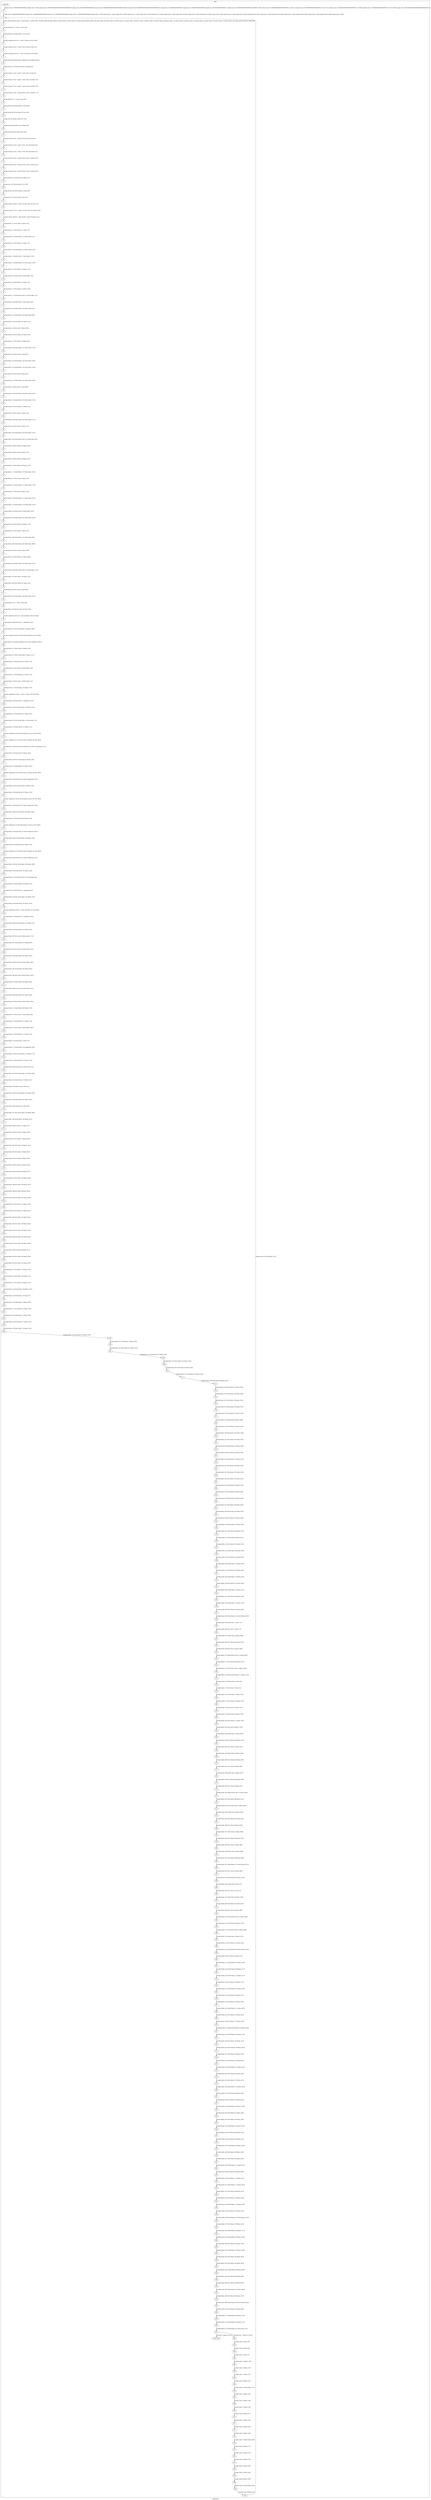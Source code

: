 digraph G {
label="Btor2XCFA";
subgraph cluster_0 {
label="main";
main_init[];
l1[];
l3[];
l4[];
l5[];
l6[];
l7[];
l8[];
l9[];
l10[];
l11[];
l12[];
l13[];
l14[];
l15[];
l16[];
l17[];
l18[];
l19[];
l20[];
l21[];
l22[];
l23[];
l24[];
l25[];
l26[];
l27[];
l28[];
l29[];
l30[];
l31[];
l32[];
l33[];
l34[];
l35[];
l36[];
l37[];
l38[];
l39[];
l40[];
l41[];
l42[];
l43[];
l44[];
l45[];
l46[];
l47[];
l48[];
l49[];
l50[];
l51[];
l52[];
l53[];
l54[];
l55[];
l56[];
l57[];
l58[];
l59[];
l60[];
l61[];
l62[];
l63[];
l64[];
l65[];
l66[];
l67[];
l68[];
l69[];
l70[];
l71[];
l72[];
l73[];
l74[];
l75[];
l76[];
l77[];
l78[];
l79[];
l80[];
l81[];
l82[];
l83[];
l84[];
l85[];
l86[];
l87[];
l88[];
l89[];
l90[];
l91[];
l92[];
l93[];
l94[];
l95[];
l96[];
l97[];
l98[];
l99[];
l100[];
l101[];
l102[];
l103[];
l104[];
l105[];
l106[];
l107[];
l108[];
l109[];
l110[];
l111[];
l112[];
l113[];
l114[];
l115[];
l116[];
l117[];
l118[];
l119[];
l120[];
l121[];
l122[];
l123[];
l124[];
l125[];
l126[];
l127[];
l128[];
l129[];
l130[];
l131[];
l132[];
l133[];
l134[];
l135[];
l136[];
l137[];
l138[];
l139[];
l140[];
l141[];
l142[];
l143[];
l144[];
l145[];
l146[];
l147[];
l148[];
l149[];
l150[];
l151[];
l152[];
l153[];
l154[];
l155[];
l156[];
l157[];
l158[];
l159[];
l160[];
l161[];
l162[];
l163[];
l164[];
l165[];
l166[];
l167[];
l168[];
l169[];
l170[];
l171[];
l172[];
l173[];
l174[];
l175[];
l176[];
l177[];
l178[];
l179[];
l180[];
l181[];
l182[];
l183[];
l184[];
l185[];
l186[];
l187[];
l188[];
l189[];
l190[];
l191[];
l192[];
l193[];
l194[];
l195[];
l196[];
l197[];
l198[];
l199[];
l200[];
l201[];
l202[];
l203[];
l204[];
l205[];
l206[];
l207[];
l208[];
l209[];
l210[];
l211[];
l212[];
l213[];
l214[];
l215[];
l216[];
l217[];
l218[];
l219[];
l220[];
l221[];
l222[];
l223[];
l224[];
l225[];
l226[];
l227[];
l228[];
l229[];
l230[];
l231[];
l232[];
l233[];
l234[];
l235[];
l236[];
l237[];
l238[];
l239[];
l240[];
l241[];
l242[];
l243[];
l244[];
l245[];
l246[];
l247[];
l248[];
l249[];
l250[];
l251[];
l252[];
l253[];
l254[];
l255[];
l256[];
l257[];
l258[];
l259[];
l260[];
l261[];
l262[];
l263[];
l264[];
l265[];
l266[];
l267[];
l268[];
l269[];
l270[];
l271[];
l272[];
l273[];
l274[];
l275[];
l276[];
l277[];
l278[];
l279[];
l280[];
l281[];
l282[];
l283[];
l284[];
l285[];
l286[];
l287[];
l288[];
l289[];
l290[];
l291[];
l292[];
l293[];
l294[];
l295[];
l296[];
l297[];
l298[];
l299[];
l300[];
l301[];
l302[];
l303[];
l304[];
l305[];
l306[];
l307[];
l308[];
l309[];
l310[];
l311[];
l312[];
l313[];
l314[];
l315[];
l316[];
l317[];
l318[];
l319[];
l320[];
l321[];
l322[];
l323[];
l324[];
l325[];
l326[];
l327[];
l328[];
l329[];
l330[];
l331[];
l332[];
l333[];
l334[];
l335[];
l336[];
l337[];
l338[];
l339[];
l340[];
l341[];
l342[];
l343[];
l344[];
l345[];
l346[];
l347[];
l348[];
l349[];
l350[];
l351[];
l352[];
l353[];
l354[];
l355[];
l356[];
l357[];
main_error[];
l358[];
l359[];
l360[];
l361[];
l362[];
l363[];
l364[];
l365[];
l366[];
l367[];
l368[];
l369[];
l370[];
l371[];
l372[];
l373[];
l374[];
l375[];
l376[];
l377[];
l378[];
l379[];
l380[];
l381[];
l382[];
main_init -> l1 [label="[(assign const_5 #b0000000000000000),(assign const_14 #b0),(assign const_57 #b00000000000000000000000000000000),(assign const_58 #b0000000000000000),(assign const_60 #b00000000000000000000000000010000),(assign const_63 #b00000000000000000000000000000001),(assign const_70 #b0000000000000001),(assign const_73 #b0000000000000000),(assign const_99 #b0000000000000011),(assign const_208 #b00000000000000000001100000111000),(assign const_224 #b00000000000000000000001111100111),(assign const_226 #b00000000000000000001011101101111),(assign const_232 #b00000000000000000000001111101000),(assign const_237 #b00000000000000000001011010101000),(assign const_246 #b00000000000000000000000000000101)] "];
l3 -> l4 [label="[(havoc input_69),(havoc input_71),(havoc input_72),(havoc input_74),(havoc input_80),(havoc input_81),(havoc input_82),(havoc input_87),(havoc input_98),(havoc input_100),(havoc input_103),(havoc input_110),(havoc input_115),(havoc input_119),(havoc input_132),(havoc input_142),(havoc input_146),(havoc input_151),(havoc input_153),(havoc input_157),(havoc input_161),(havoc input_165),(havoc input_174),(havoc input_181),(havoc input_183),(havoc input_189)] "];
l4 -> l5 [label="[(assign binary_59 (++ state_12 const_58))] "];
l5 -> l6 [label="[(assign binary_61 (bvashr binary_59 const_60))] "];
l6 -> l7 [label="[(assign comparison_62 (ite (= const_57 binary_61) #b1 #b0))] "];
l7 -> l8 [label="[(assign ternary_64 (ite (= state_33 #b1) const_63 const_57))] "];
l8 -> l9 [label="[(assign comparison_65 (ite (= const_63 ternary_64) #b1 #b0))] "];
l9 -> l10 [label="[(assign binary_66 (bvand (bvnot comparison_62) comparison_65))] "];
l10 -> l11 [label="[(assign binary_67 (bvand (bvnot state_55) binary_66))] "];
l11 -> l12 [label="[(assign ternary_75 (ite (= input_74 #b1) const_70 state_6))] "];
l12 -> l13 [label="[(assign ternary_76 (ite (= input_72 #b1) const_73 ternary_75))] "];
l13 -> l14 [label="[(assign ternary_77 (ite (= input_71 #b1) const_70 ternary_76))] "];
l14 -> l15 [label="[(assign ternary_78 (ite (= input_69 #b1) const_70 ternary_77))] "];
l15 -> l16 [label="[(assign binary_83 (++ state_8 const_58))] "];
l16 -> l17 [label="[(assign binary_84 (bvashr binary_83 const_60))] "];
l17 -> l18 [label="[(assign binary_85 (bvsub binary_84 const_63))] "];
l18 -> l19 [label="[(assign slice_86 (extract binary_85 0 16))] "];
l19 -> l20 [label="[(assign binary_88 (bvadd const_63 binary_84))] "];
l20 -> l21 [label="[(assign slice_89 (extract binary_88 0 16))] "];
l21 -> l22 [label="[(assign ternary_90 (ite (= input_87 #b1) slice_89 state_8))] "];
l22 -> l23 [label="[(assign ternary_91 (ite (= input_74 #b1) slice_86 ternary_90))] "];
l23 -> l24 [label="[(assign ternary_92 (ite (= input_72 #b1) slice_86 ternary_91))] "];
l24 -> l25 [label="[(assign ternary_93 (ite (= input_82 #b1) const_73 ternary_92))] "];
l25 -> l26 [label="[(assign ternary_94 (ite (= input_81 #b1) const_73 ternary_93))] "];
l26 -> l27 [label="[(assign ternary_95 (ite (= input_80 #b1) const_73 ternary_94))] "];
l27 -> l28 [label="[(assign binary_101 (bvadd const_63 binary_61))] "];
l28 -> l29 [label="[(assign slice_102 (extract binary_101 0 16))] "];
l29 -> l30 [label="[(assign binary_104 (bvsub binary_61 const_63))] "];
l30 -> l31 [label="[(assign slice_105 (extract binary_104 0 16))] "];
l31 -> l32 [label="[(assign ternary_106 (ite (= input_103 #b1) slice_105 state_12))] "];
l32 -> l33 [label="[(assign ternary_107 (ite (= input_100 #b1) slice_102 ternary_106))] "];
l33 -> l34 [label="[(assign ternary_108 (ite (= input_98 #b1) const_99 ternary_107))] "];
l34 -> l35 [label="[(assign binary_111 (bvor state_15 input_110))] "];
l35 -> l36 [label="[(assign binary_112 (bvor binary_111 input_74))] "];
l36 -> l37 [label="[(assign binary_113 (bvand binary_112 (bvnot input_72)))] "];
l37 -> l38 [label="[(assign binary_114 (bvor binary_113 input_71))] "];
l38 -> l39 [label="[(assign binary_116 (bvand binary_114 (bvnot input_115)))] "];
l39 -> l40 [label="[(assign binary_118 (bvand state_17 (bvnot input_110)))] "];
l40 -> l41 [label="[(assign binary_120 (bvand binary_118 (bvnot input_119)))] "];
l41 -> l42 [label="[(assign binary_121 (bvor binary_120 input_115))] "];
l42 -> l43 [label="[(assign binary_123 (bvand state_19 (bvnot input_74)))] "];
l43 -> l44 [label="[(assign binary_124 (bvor binary_123 input_72))] "];
l44 -> l45 [label="[(assign binary_125 (bvor binary_124 input_119))] "];
l45 -> l46 [label="[(assign binary_127 (bvand (bvnot state_21) (bvnot input_71)))] "];
l46 -> l47 [label="[(assign binary_129 (bvand state_23 (bvnot input_82)))] "];
l47 -> l48 [label="[(assign binary_130 (bvand binary_129 (bvnot input_81)))] "];
l48 -> l49 [label="[(assign binary_131 (bvand binary_130 (bvnot input_80)))] "];
l49 -> l50 [label="[(assign binary_133 (bvor binary_131 input_132))] "];
l50 -> l51 [label="[(assign binary_135 (bvor state_25 input_103))] "];
l51 -> l52 [label="[(assign binary_136 (bvor binary_135 input_100))] "];
l52 -> l53 [label="[(assign binary_137 (bvor binary_136 input_98))] "];
l53 -> l54 [label="[(assign binary_138 (bvand binary_137 (bvnot input_115)))] "];
l54 -> l55 [label="[(assign binary_140 (bvor state_27 input_81))] "];
l55 -> l56 [label="[(assign binary_141 (bvand binary_140 (bvnot input_103)))] "];
l56 -> l57 [label="[(assign binary_143 (bvand binary_141 (bvnot input_142)))] "];
l57 -> l58 [label="[(assign binary_145 (bvor state_29 input_82))] "];
l58 -> l59 [label="[(assign binary_147 (bvand binary_145 (bvnot input_146)))] "];
l59 -> l60 [label="[(assign binary_149 (bvor state_31 input_80))] "];
l60 -> l61 [label="[(assign binary_150 (bvand binary_149 (bvnot input_100)))] "];
l61 -> l62 [label="[(assign binary_152 (bvand binary_150 (bvnot input_151)))] "];
l62 -> l63 [label="[(assign binary_154 (bvor binary_152 input_153))] "];
l63 -> l64 [label="[(assign binary_156 (bvor state_33 input_142))] "];
l64 -> l65 [label="[(assign binary_158 (bvand binary_156 (bvnot input_157)))] "];
l65 -> l66 [label="[(assign binary_160 (bvor state_35 input_151))] "];
l66 -> l67 [label="[(assign binary_162 (bvand binary_160 (bvnot input_161)))] "];
l67 -> l68 [label="[(assign binary_164 (bvand (bvnot state_37) (bvnot input_98)))] "];
l68 -> l69 [label="[(assign binary_166 (bvor binary_164 input_165))] "];
l69 -> l70 [label="[(assign binary_168 (bvor state_39 input_157))] "];
l70 -> l71 [label="[(assign binary_169 (bvor binary_168 input_161))] "];
l71 -> l72 [label="[(assign binary_170 (bvor binary_169 input_146))] "];
l72 -> l73 [label="[(assign binary_171 (bvand binary_170 (bvnot input_165)))] "];
l73 -> l74 [label="[(assign binary_173 (bvor state_41 input_115))] "];
l74 -> l75 [label="[(assign binary_175 (bvand binary_173 (bvnot input_174)))] "];
l75 -> l76 [label="[(assign binary_177 (bvor state_43 input_174))] "];
l76 -> l77 [label="[(assign binary_178 (bvand binary_177 (bvnot input_132)))] "];
l77 -> l78 [label="[(assign binary_179 (bvand binary_178 (bvnot input_153)))] "];
l78 -> l79 [label="[(assign binary_182 (bvand state_45 (bvnot input_181)))] "];
l79 -> l80 [label="[(assign binary_184 (bvand binary_182 (bvnot input_183)))] "];
l80 -> l81 [label="[(assign binary_185 (bvor binary_184 input_174))] "];
l81 -> l82 [label="[(assign binary_187 (bvor state_47 input_181))] "];
l82 -> l83 [label="[(assign binary_188 (bvand binary_187 (bvnot input_69)))] "];
l83 -> l84 [label="[(assign binary_190 (bvand binary_188 (bvnot input_189)))] "];
l84 -> l85 [label="[(assign binary_192 (bvor state_49 input_183))] "];
l85 -> l86 [label="[(assign binary_193 (bvor binary_192 input_189))] "];
l86 -> l87 [label="[(assign binary_194 (bvand binary_193 (bvnot input_153)))] "];
l87 -> l88 [label="[(assign binary_196 (bvand (bvnot state_51) (bvnot input_174)))] "];
l88 -> l89 [label="[(assign binary_197 (bvor binary_196 input_132))] "];
l89 -> l90 [label="[(assign binary_198 (bvor binary_197 input_153))] "];
l90 -> l91 [label="[(assign binary_200 (bvor state_53 input_69))] "];
l91 -> l92 [label="[(assign binary_201 (bvand binary_200 (bvnot input_132)))] "];
l92 -> l93 [label="[(assign binary_203 (++ state_6 const_58))] "];
l93 -> l94 [label="[(assign binary_204 (bvashr binary_203 const_60))] "];
l94 -> l95 [label="[(assign comparison_205 (ite (= const_63 binary_204) #b1 #b0))] "];
l95 -> l96 [label="[(assign binary_206 (bvand state_17 comparison_205))] "];
l96 -> l97 [label="[(assign binary_207 (bvor (bvnot input_110) binary_206))] "];
l97 -> l98 [label="[(assign comparison_209 (ite (bvule const_208 binary_84) #b1 #b0))] "];
l98 -> l99 [label="[(assign binary_210 (bvand comparison_205 (bvnot comparison_209)))] "];
l99 -> l100 [label="[(assign binary_211 (bvand state_15 binary_210))] "];
l100 -> l101 [label="[(assign binary_212 (bvor (bvnot input_87) binary_211))] "];
l101 -> l102 [label="[(assign binary_213 (bvand binary_207 binary_212))] "];
l102 -> l103 [label="[(assign binary_214 (bvor state_19 (bvnot input_74)))] "];
l103 -> l104 [label="[(assign binary_215 (bvand binary_213 binary_214))] "];
l104 -> l105 [label="[(assign binary_216 (bvor state_15 (bvnot input_72)))] "];
l105 -> l106 [label="[(assign binary_217 (bvand binary_215 binary_216))] "];
l106 -> l107 [label="[(assign comparison_218 (ite (= const_57 binary_204) #b1 #b0))] "];
l107 -> l108 [label="[(assign binary_219 (bvand state_17 comparison_218))] "];
l108 -> l109 [label="[(assign binary_220 (bvor (bvnot input_119) binary_219))] "];
l109 -> l110 [label="[(assign binary_221 (bvand binary_217 binary_220))] "];
l110 -> l111 [label="[(assign binary_222 (bvor (bvnot state_21) (bvnot input_71)))] "];
l111 -> l112 [label="[(assign binary_223 (bvand binary_221 binary_222))] "];
l112 -> l113 [label="[(assign comparison_225 (ite (bvule binary_84 const_224) #b1 #b0))] "];
l113 -> l114 [label="[(assign comparison_227 (ite (bvule const_226 binary_84) #b1 #b0))] "];
l114 -> l115 [label="[(assign binary_228 (bvand (bvnot comparison_225) (bvnot comparison_227)))] "];
l115 -> l116 [label="[(assign binary_229 (bvand state_23 binary_228))] "];
l116 -> l117 [label="[(assign binary_230 (bvor (bvnot input_82) binary_229))] "];
l117 -> l118 [label="[(assign binary_231 (bvand binary_223 binary_230))] "];
l118 -> l119 [label="[(assign comparison_233 (ite (bvule const_232 binary_84) #b1 #b0))] "];
l119 -> l120 [label="[(assign binary_234 (bvand state_23 (bvnot comparison_233)))] "];
l120 -> l121 [label="[(assign binary_235 (bvor (bvnot input_81) binary_234))] "];
l121 -> l122 [label="[(assign binary_236 (bvand binary_231 binary_235))] "];
l122 -> l123 [label="[(assign comparison_238 (ite (bvule binary_84 const_237) #b1 #b0))] "];
l123 -> l124 [label="[(assign binary_239 (bvand state_23 (bvnot comparison_238)))] "];
l124 -> l125 [label="[(assign binary_240 (bvor (bvnot input_80) binary_239))] "];
l125 -> l126 [label="[(assign binary_241 (bvand binary_236 binary_240))] "];
l126 -> l127 [label="[(assign comparison_242 (ite (bvule binary_61 const_57) #b1 #b0))] "];
l127 -> l128 [label="[(assign binary_243 (bvand state_27 (bvnot comparison_242)))] "];
l128 -> l129 [label="[(assign binary_244 (bvor (bvnot input_103) binary_243))] "];
l129 -> l130 [label="[(assign binary_245 (bvand binary_241 binary_244))] "];
l130 -> l131 [label="[(assign comparison_247 (ite (bvule const_246 binary_61) #b1 #b0))] "];
l131 -> l132 [label="[(assign binary_248 (bvand state_31 (bvnot comparison_247)))] "];
l132 -> l133 [label="[(assign binary_249 (bvor (bvnot input_100) binary_248))] "];
l133 -> l134 [label="[(assign binary_250 (bvand binary_245 binary_249))] "];
l134 -> l135 [label="[(assign binary_251 (bvor (bvnot state_37) (bvnot input_98)))] "];
l135 -> l136 [label="[(assign binary_252 (bvand binary_250 binary_251))] "];
l136 -> l137 [label="[(assign binary_253 (bvand state_27 comparison_62))] "];
l137 -> l138 [label="[(assign binary_254 (bvor (bvnot input_142) binary_253))] "];
l138 -> l139 [label="[(assign binary_255 (bvand binary_252 binary_254))] "];
l139 -> l140 [label="[(assign comparison_256 (ite (= const_246 binary_61) #b1 #b0))] "];
l140 -> l141 [label="[(assign binary_257 (bvand state_31 comparison_256))] "];
l141 -> l142 [label="[(assign binary_258 (bvor (bvnot input_151) binary_257))] "];
l142 -> l143 [label="[(assign binary_259 (bvand binary_255 binary_258))] "];
l143 -> l144 [label="[(assign binary_260 (bvor state_33 (bvnot input_157)))] "];
l144 -> l145 [label="[(assign binary_261 (bvand binary_259 binary_260))] "];
l145 -> l146 [label="[(assign binary_262 (bvor state_35 (bvnot input_161)))] "];
l146 -> l147 [label="[(assign binary_263 (bvand binary_261 binary_262))] "];
l147 -> l148 [label="[(assign binary_264 (bvor state_29 (bvnot input_146)))] "];
l148 -> l149 [label="[(assign binary_265 (bvand binary_263 binary_264))] "];
l149 -> l150 [label="[(assign binary_266 (bvor state_39 (bvnot input_165)))] "];
l150 -> l151 [label="[(assign binary_267 (bvand binary_265 binary_266))] "];
l151 -> l152 [label="[(assign binary_268 (bvor state_45 (bvnot input_181)))] "];
l152 -> l153 [label="[(assign binary_269 (bvand binary_267 binary_268))] "];
l153 -> l154 [label="[(assign binary_270 (bvor state_45 (bvnot input_183)))] "];
l154 -> l155 [label="[(assign binary_271 (bvand binary_269 binary_270))] "];
l155 -> l156 [label="[(assign binary_272 (bvor state_47 (bvnot input_69)))] "];
l156 -> l157 [label="[(assign binary_273 (bvand binary_271 binary_272))] "];
l157 -> l158 [label="[(assign binary_274 (bvor state_47 (bvnot input_189)))] "];
l158 -> l159 [label="[(assign binary_275 (bvand binary_273 binary_274))] "];
l159 -> l160 [label="[(assign binary_276 (bvand state_15 state_25))] "];
l160 -> l161 [label="[(assign binary_277 (bvand binary_276 comparison_205))] "];
l161 -> l162 [label="[(assign binary_278 (bvor (bvnot input_115) binary_277))] "];
l162 -> l163 [label="[(assign binary_279 (bvand binary_275 binary_278))] "];
l163 -> l164 [label="[(assign binary_280 (bvand state_41 (bvnot state_51)))] "];
l164 -> l165 [label="[(assign binary_281 (bvor (bvnot input_174) binary_280))] "];
l165 -> l166 [label="[(assign binary_282 (bvand binary_279 binary_281))] "];
l166 -> l167 [label="[(assign binary_283 (bvand state_43 state_53))] "];
l167 -> l168 [label="[(assign binary_284 (bvor (bvnot input_132) binary_283))] "];
l168 -> l169 [label="[(assign binary_285 (bvand binary_282 binary_284))] "];
l169 -> l170 [label="[(assign binary_286 (bvand state_43 state_49))] "];
l170 -> l171 [label="[(assign binary_287 (bvor (bvnot input_153) binary_286))] "];
l171 -> l172 [label="[(assign binary_288 (bvand binary_285 binary_287))] "];
l172 -> l173 [label="[(assign binary_289 (bvor input_110 input_87))] "];
l173 -> l174 [label="[(assign binary_290 (bvor input_74 binary_289))] "];
l174 -> l175 [label="[(assign binary_291 (bvor input_72 binary_290))] "];
l175 -> l176 [label="[(assign binary_292 (bvor input_119 binary_291))] "];
l176 -> l177 [label="[(assign binary_293 (bvor input_71 binary_292))] "];
l177 -> l178 [label="[(assign binary_294 (bvor input_82 binary_293))] "];
l178 -> l179 [label="[(assign binary_295 (bvor input_81 binary_294))] "];
l179 -> l180 [label="[(assign binary_296 (bvor input_80 binary_295))] "];
l180 -> l181 [label="[(assign binary_297 (bvor input_103 binary_296))] "];
l181 -> l182 [label="[(assign binary_298 (bvor input_100 binary_297))] "];
l182 -> l183 [label="[(assign binary_299 (bvor input_98 binary_298))] "];
l183 -> l184 [label="[(assign binary_300 (bvor input_142 binary_299))] "];
l184 -> l185 [label="[(assign binary_301 (bvor input_151 binary_300))] "];
l185 -> l186 [label="[(assign binary_302 (bvor input_157 binary_301))] "];
l186 -> l187 [label="[(assign binary_303 (bvor input_161 binary_302))] "];
l187 -> l188 [label="[(assign binary_304 (bvor input_146 binary_303))] "];
l188 -> l189 [label="[(assign binary_305 (bvor input_165 binary_304))] "];
l189 -> l190 [label="[(assign binary_306 (bvor input_181 binary_305))] "];
l190 -> l191 [label="[(assign binary_307 (bvor input_183 binary_306))] "];
l191 -> l192 [label="[(assign binary_308 (bvor input_69 binary_307))] "];
l192 -> l193 [label="[(assign binary_309 (bvor input_189 binary_308))] "];
l193 -> l194 [label="[(assign binary_310 (bvor input_115 binary_309))] "];
l194 -> l195 [label="[(assign binary_311 (bvor input_174 binary_310))] "];
l195 -> l196 [label="[(assign binary_312 (bvor input_132 binary_311))] "];
l196 -> l197 [label="[(assign binary_313 (bvor input_153 binary_312))] "];
l197 -> l198 [label="[(assign binary_314 (bvand binary_288 binary_313))] "];
l198 -> l199 [label="[(assign binary_315 (bvand input_110 input_87))] "];
l199 -> l200 [label="[(assign binary_316 (bvand input_74 binary_289))] "];
l200 -> l201 [label="[(assign binary_317 (bvor binary_315 binary_316))] "];
l201 -> l202 [label="[(assign binary_318 (bvand input_72 binary_290))] "];
l202 -> l203 [label="[(assign binary_319 (bvor binary_317 binary_318))] "];
l203 -> l204 [label="[(assign binary_320 (bvand input_119 binary_291))] "];
l204 -> l205 [label="[(assign binary_321 (bvor binary_319 binary_320))] "];
l205 -> l206 [label="[(assign binary_322 (bvand input_71 binary_292))] "];
l206 -> l207 [label="[(assign binary_323 (bvor binary_321 binary_322))] "];
l207 -> l208 [label="[(assign binary_324 (bvand input_82 binary_293))] "];
l208 -> l209 [label="[(assign binary_325 (bvor binary_323 binary_324))] "];
l209 -> l210 [label="[(assign binary_326 (bvand input_81 binary_294))] "];
l210 -> l211 [label="[(assign binary_327 (bvor binary_325 binary_326))] "];
l211 -> l212 [label="[(assign binary_328 (bvand input_80 binary_295))] "];
l212 -> l213 [label="[(assign binary_329 (bvor binary_327 binary_328))] "];
l213 -> l214 [label="[(assign binary_330 (bvand input_103 binary_296))] "];
l214 -> l215 [label="[(assign binary_331 (bvor binary_329 binary_330))] "];
l215 -> l216 [label="[(assign binary_332 (bvand input_100 binary_297))] "];
l216 -> l217 [label="[(assign binary_333 (bvor binary_331 binary_332))] "];
l217 -> l218 [label="[(assign binary_334 (bvand input_98 binary_298))] "];
l218 -> l219 [label="[(assign binary_335 (bvor binary_333 binary_334))] "];
l219 -> l220 [label="[(assign binary_336 (bvand input_142 binary_299))] "];
l220 -> l221 [label="[(assign binary_337 (bvor binary_335 binary_336))] "];
l221 -> l222 [label="[(assign binary_338 (bvand input_151 binary_300))] "];
l222 -> l223 [label="[(assign binary_339 (bvor binary_337 binary_338))] "];
l223 -> l224 [label="[(assign binary_340 (bvand input_157 binary_301))] "];
l224 -> l225 [label="[(assign binary_341 (bvor binary_339 binary_340))] "];
l225 -> l226 [label="[(assign binary_342 (bvand input_161 binary_302))] "];
l226 -> l227 [label="[(assign binary_343 (bvor binary_341 binary_342))] "];
l227 -> l228 [label="[(assign binary_344 (bvand input_146 binary_303))] "];
l228 -> l229 [label="[(assign binary_345 (bvor binary_343 binary_344))] "];
l229 -> l230 [label="[(assign binary_346 (bvand input_165 binary_304))] "];
l230 -> l231 [label="[(assign binary_347 (bvor binary_345 binary_346))] "];
l231 -> l232 [label="[(assign binary_348 (bvand input_181 binary_305))] "];
l232 -> l233 [label="[(assign binary_349 (bvor binary_347 binary_348))] "];
l233 -> l234 [label="[(assign binary_350 (bvand input_183 binary_306))] "];
l234 -> l235 [label="[(assign binary_351 (bvor binary_349 binary_350))] "];
l235 -> l236 [label="[(assign binary_352 (bvand input_69 binary_307))] "];
l236 -> l237 [label="[(assign binary_353 (bvor binary_351 binary_352))] "];
l237 -> l238 [label="[(assign binary_354 (bvand input_189 binary_308))] "];
l238 -> l239 [label="[(assign binary_355 (bvor binary_353 binary_354))] "];
l239 -> l240 [label="[(assign binary_356 (bvand input_115 binary_309))] "];
l240 -> l241 [label="[(assign binary_357 (bvor binary_355 binary_356))] "];
l241 -> l242 [label="[(assign binary_358 (bvand input_174 binary_310))] "];
l242 -> l243 [label="[(assign binary_359 (bvor binary_357 binary_358))] "];
l243 -> l244 [label="[(assign binary_360 (bvand input_132 binary_311))] "];
l244 -> l245 [label="[(assign binary_361 (bvor binary_359 binary_360))] "];
l245 -> l246 [label="[(assign binary_362 (bvand input_153 binary_312))] "];
l246 -> l247 [label="[(assign binary_363 (bvor binary_361 binary_362))] "];
l247 -> l248 [label="[(assign binary_364 (bvand binary_314 (bvnot binary_363)))] "];
l248 -> l249 [label="[(assign binary_365 (bvand state_15 state_17))] "];
l249 -> l250 [label="[(assign binary_366 (bvor state_15 state_17))] "];
l250 -> l251 [label="[(assign binary_367 (bvand state_19 binary_366))] "];
l251 -> l252 [label="[(assign binary_368 (bvor binary_365 binary_367))] "];
l252 -> l253 [label="[(assign binary_369 (bvor state_19 binary_366))] "];
l253 -> l254 [label="[(assign binary_370 (bvand (bvnot state_21) binary_369))] "];
l254 -> l255 [label="[(assign binary_371 (bvor binary_368 binary_370))] "];
l255 -> l256 [label="[(assign binary_372 (bvor (bvnot state_21) binary_369))] "];
l256 -> l257 [label="[(assign binary_373 (bvand (bvnot binary_371) binary_372))] "];
l257 -> l258 [label="[(assign binary_374 (bvand state_23 state_25))] "];
l258 -> l259 [label="[(assign binary_375 (bvor state_23 state_25))] "];
l259 -> l260 [label="[(assign binary_376 (bvand state_27 binary_375))] "];
l260 -> l261 [label="[(assign binary_377 (bvor binary_374 binary_376))] "];
l261 -> l262 [label="[(assign binary_378 (bvor state_27 binary_375))] "];
l262 -> l263 [label="[(assign binary_379 (bvand state_29 binary_378))] "];
l263 -> l264 [label="[(assign binary_380 (bvor binary_377 binary_379))] "];
l264 -> l265 [label="[(assign binary_381 (bvor state_29 binary_378))] "];
l265 -> l266 [label="[(assign binary_382 (bvand state_31 binary_381))] "];
l266 -> l267 [label="[(assign binary_383 (bvor binary_380 binary_382))] "];
l267 -> l268 [label="[(assign binary_384 (bvor state_31 binary_381))] "];
l268 -> l269 [label="[(assign binary_385 (bvand state_33 binary_384))] "];
l269 -> l270 [label="[(assign binary_386 (bvor binary_383 binary_385))] "];
l270 -> l271 [label="[(assign binary_387 (bvor state_33 binary_384))] "];
l271 -> l272 [label="[(assign binary_388 (bvand state_35 binary_387))] "];
l272 -> l273 [label="[(assign binary_389 (bvor binary_386 binary_388))] "];
l273 -> l274 [label="[(assign binary_390 (bvor state_35 binary_387))] "];
l274 -> l275 [label="[(assign binary_391 (bvand (bvnot state_37) binary_390))] "];
l275 -> l276 [label="[(assign binary_392 (bvor binary_389 binary_391))] "];
l276 -> l277 [label="[(assign binary_393 (bvor (bvnot state_37) binary_390))] "];
l277 -> l278 [label="[(assign binary_394 (bvand state_39 binary_393))] "];
l278 -> l279 [label="[(assign binary_395 (bvor binary_392 binary_394))] "];
l279 -> l280 [label="[(assign binary_396 (bvor state_39 binary_393))] "];
l280 -> l281 [label="[(assign binary_397 (bvand state_41 binary_396))] "];
l281 -> l282 [label="[(assign binary_398 (bvor binary_395 binary_397))] "];
l282 -> l283 [label="[(assign binary_399 (bvor state_41 binary_396))] "];
l283 -> l284 [label="[(assign binary_400 (bvand state_43 binary_399))] "];
l284 -> l285 [label="[(assign binary_401 (bvor binary_398 binary_400))] "];
l285 -> l286 [label="[(assign binary_402 (bvand binary_373 (bvnot binary_401)))] "];
l286 -> l287 [label="[(assign binary_403 (bvor state_43 binary_399))] "];
l287 -> l288 [label="[(assign binary_404 (bvand binary_402 binary_403))] "];
l288 -> l289 [label="[(assign binary_405 (bvand state_45 state_47))] "];
l289 -> l290 [label="[(assign binary_406 (bvor state_45 state_47))] "];
l290 -> l291 [label="[(assign binary_407 (bvand state_49 binary_406))] "];
l291 -> l292 [label="[(assign binary_408 (bvor binary_405 binary_407))] "];
l292 -> l293 [label="[(assign binary_409 (bvor state_49 binary_406))] "];
l293 -> l294 [label="[(assign binary_410 (bvand (bvnot state_51) binary_409))] "];
l294 -> l295 [label="[(assign binary_411 (bvor binary_408 binary_410))] "];
l295 -> l296 [label="[(assign binary_412 (bvor (bvnot state_51) binary_409))] "];
l296 -> l297 [label="[(assign binary_413 (bvand state_53 binary_412))] "];
l297 -> l298 [label="[(assign binary_414 (bvor binary_411 binary_413))] "];
l298 -> l299 [label="[(assign binary_415 (bvand binary_404 (bvnot binary_414)))] "];
l299 -> l300 [label="[(assign binary_416 (bvor state_53 binary_412))] "];
l300 -> l301 [label="[(assign binary_417 (bvand binary_415 binary_416))] "];
l301 -> l302 [label="[(assign binary_418 (bvand binary_364 binary_417))] "];
l302 -> l303 [label="[(assign binary_419 (bvand binary_116 binary_121))] "];
l303 -> l304 [label="[(assign binary_420 (bvor binary_116 binary_121))] "];
l304 -> l305 [label="[(assign binary_421 (bvand binary_125 binary_420))] "];
l305 -> l306 [label="[(assign binary_422 (bvor binary_419 binary_421))] "];
l306 -> l307 [label="[(assign binary_423 (bvor binary_125 binary_420))] "];
l307 -> l308 [label="[(assign binary_424 (bvand binary_127 binary_423))] "];
l308 -> l309 [label="[(assign binary_425 (bvor binary_422 binary_424))] "];
l309 -> l310 [label="[(assign binary_426 (bvor binary_127 binary_423))] "];
l310 -> l311 [label="[(assign binary_427 (bvand (bvnot binary_425) binary_426))] "];
l311 -> l312 [label="[(assign binary_428 (bvand binary_138 binary_133))] "];
l312 -> l313 [label="[(assign binary_429 (bvor binary_138 binary_133))] "];
l313 -> l314 [label="[(assign binary_430 (bvand binary_143 binary_429))] "];
l314 -> l315 [label="[(assign binary_431 (bvor binary_428 binary_430))] "];
l315 -> l316 [label="[(assign binary_432 (bvor binary_143 binary_429))] "];
l316 -> l317 [label="[(assign binary_433 (bvand binary_147 binary_432))] "];
l317 -> l318 [label="[(assign binary_434 (bvor binary_431 binary_433))] "];
l318 -> l319 [label="[(assign binary_435 (bvor binary_147 binary_432))] "];
l319 -> l320 [label="[(assign binary_436 (bvand binary_154 binary_435))] "];
l320 -> l321 [label="[(assign binary_437 (bvor binary_434 binary_436))] "];
l321 -> l322 [label="[(assign binary_438 (bvor binary_154 binary_435))] "];
l322 -> l323 [label="[(assign binary_439 (bvand binary_158 binary_438))] "];
l323 -> l324 [label="[(assign binary_440 (bvor binary_437 binary_439))] "];
l324 -> l325 [label="[(assign binary_441 (bvor binary_158 binary_438))] "];
l325 -> l326 [label="[(assign binary_442 (bvand binary_162 binary_441))] "];
l326 -> l327 [label="[(assign binary_443 (bvor binary_440 binary_442))] "];
l327 -> l328 [label="[(assign binary_444 (bvor binary_162 binary_441))] "];
l328 -> l329 [label="[(assign binary_445 (bvand binary_166 binary_444))] "];
l329 -> l330 [label="[(assign binary_446 (bvor binary_443 binary_445))] "];
l330 -> l331 [label="[(assign binary_447 (bvor binary_166 binary_444))] "];
l331 -> l332 [label="[(assign binary_448 (bvand binary_171 binary_447))] "];
l332 -> l333 [label="[(assign binary_449 (bvor binary_446 binary_448))] "];
l333 -> l334 [label="[(assign binary_450 (bvor binary_171 binary_447))] "];
l334 -> l335 [label="[(assign binary_451 (bvand binary_175 binary_450))] "];
l335 -> l336 [label="[(assign binary_452 (bvor binary_449 binary_451))] "];
l336 -> l337 [label="[(assign binary_453 (bvor binary_175 binary_450))] "];
l337 -> l338 [label="[(assign binary_454 (bvand binary_179 binary_453))] "];
l338 -> l339 [label="[(assign binary_455 (bvor binary_452 binary_454))] "];
l339 -> l340 [label="[(assign binary_456 (bvand binary_427 (bvnot binary_455)))] "];
l340 -> l341 [label="[(assign binary_457 (bvor binary_179 binary_453))] "];
l341 -> l342 [label="[(assign binary_458 (bvand binary_456 binary_457))] "];
l342 -> l343 [label="[(assign binary_459 (bvand binary_190 binary_185))] "];
l343 -> l344 [label="[(assign binary_460 (bvor binary_190 binary_185))] "];
l344 -> l345 [label="[(assign binary_461 (bvand binary_194 binary_460))] "];
l345 -> l346 [label="[(assign binary_462 (bvor binary_459 binary_461))] "];
l346 -> l347 [label="[(assign binary_463 (bvor binary_194 binary_460))] "];
l347 -> l348 [label="[(assign binary_464 (bvand binary_198 binary_463))] "];
l348 -> l349 [label="[(assign binary_465 (bvor binary_462 binary_464))] "];
l349 -> l350 [label="[(assign binary_466 (bvor binary_198 binary_463))] "];
l350 -> l351 [label="[(assign binary_467 (bvand binary_201 binary_466))] "];
l351 -> l352 [label="[(assign binary_468 (bvor binary_465 binary_467))] "];
l352 -> l353 [label="[(assign binary_469 (bvand binary_458 (bvnot binary_468)))] "];
l353 -> l354 [label="[(assign binary_470 (bvor binary_201 binary_466))] "];
l354 -> l355 [label="[(assign binary_471 (bvand binary_469 binary_470))] "];
l355 -> l356 [label="[(assign binary_472 (bvand binary_418 binary_471))] "];
l356 -> l357 [label="[(assign binary_473 (bvand binary_472 (bvnot state_55)))] "];
l357 -> main_error [label="[(assume (= binary_67 #b1))] "];
l357 -> l358 [label="[(assume (not (= binary_67 #b1)))] "];
l358 -> l359 [label="[(assign state_6 ternary_78)] "];
l359 -> l360 [label="[(assign state_8 ternary_95)] "];
l360 -> l361 [label="[(assign state_10 state_10)] "];
l361 -> l362 [label="[(assign state_12 ternary_108)] "];
l362 -> l363 [label="[(assign state_15 binary_116)] "];
l363 -> l364 [label="[(assign state_17 binary_121)] "];
l364 -> l365 [label="[(assign state_19 binary_125)] "];
l365 -> l366 [label="[(assign state_21 (bvnot binary_127))] "];
l366 -> l367 [label="[(assign state_23 binary_133)] "];
l367 -> l368 [label="[(assign state_25 binary_138)] "];
l368 -> l369 [label="[(assign state_27 binary_143)] "];
l369 -> l370 [label="[(assign state_29 binary_147)] "];
l370 -> l371 [label="[(assign state_31 binary_154)] "];
l371 -> l372 [label="[(assign state_33 binary_158)] "];
l372 -> l373 [label="[(assign state_35 binary_162)] "];
l373 -> l374 [label="[(assign state_37 (bvnot binary_166))] "];
l374 -> l375 [label="[(assign state_39 binary_171)] "];
l375 -> l376 [label="[(assign state_41 binary_175)] "];
l376 -> l377 [label="[(assign state_43 binary_179)] "];
l377 -> l378 [label="[(assign state_45 binary_185)] "];
l378 -> l379 [label="[(assign state_47 binary_190)] "];
l379 -> l380 [label="[(assign state_49 binary_194)] "];
l380 -> l381 [label="[(assign state_51 (bvnot binary_198))] "];
l381 -> l382 [label="[(assign state_53 binary_201)] "];
l382 -> l3 [label="[(assign state_55 (bvnot binary_473))] "];
l1 -> l3 [label="[(assign state_6 #b0000000000000000),(assign state_8 #b0000000000000000),(assign state_10 #b0000000000000000),(assign state_12 #b0000000000000000),(assign state_15 #b0),(assign state_17 #b0),(assign state_19 #b0),(assign state_21 #b0),(assign state_23 #b0),(assign state_25 #b0),(assign state_27 #b0),(assign state_29 #b0),(assign state_31 #b0),(assign state_33 #b0),(assign state_35 #b0),(assign state_37 #b0),(assign state_39 #b0),(assign state_41 #b0),(assign state_43 #b0),(assign state_45 #b0),(assign state_47 #b0),(assign state_49 #b0),(assign state_51 #b0),(assign state_53 #b0),(assign state_55 #b0)] "];

}
}

